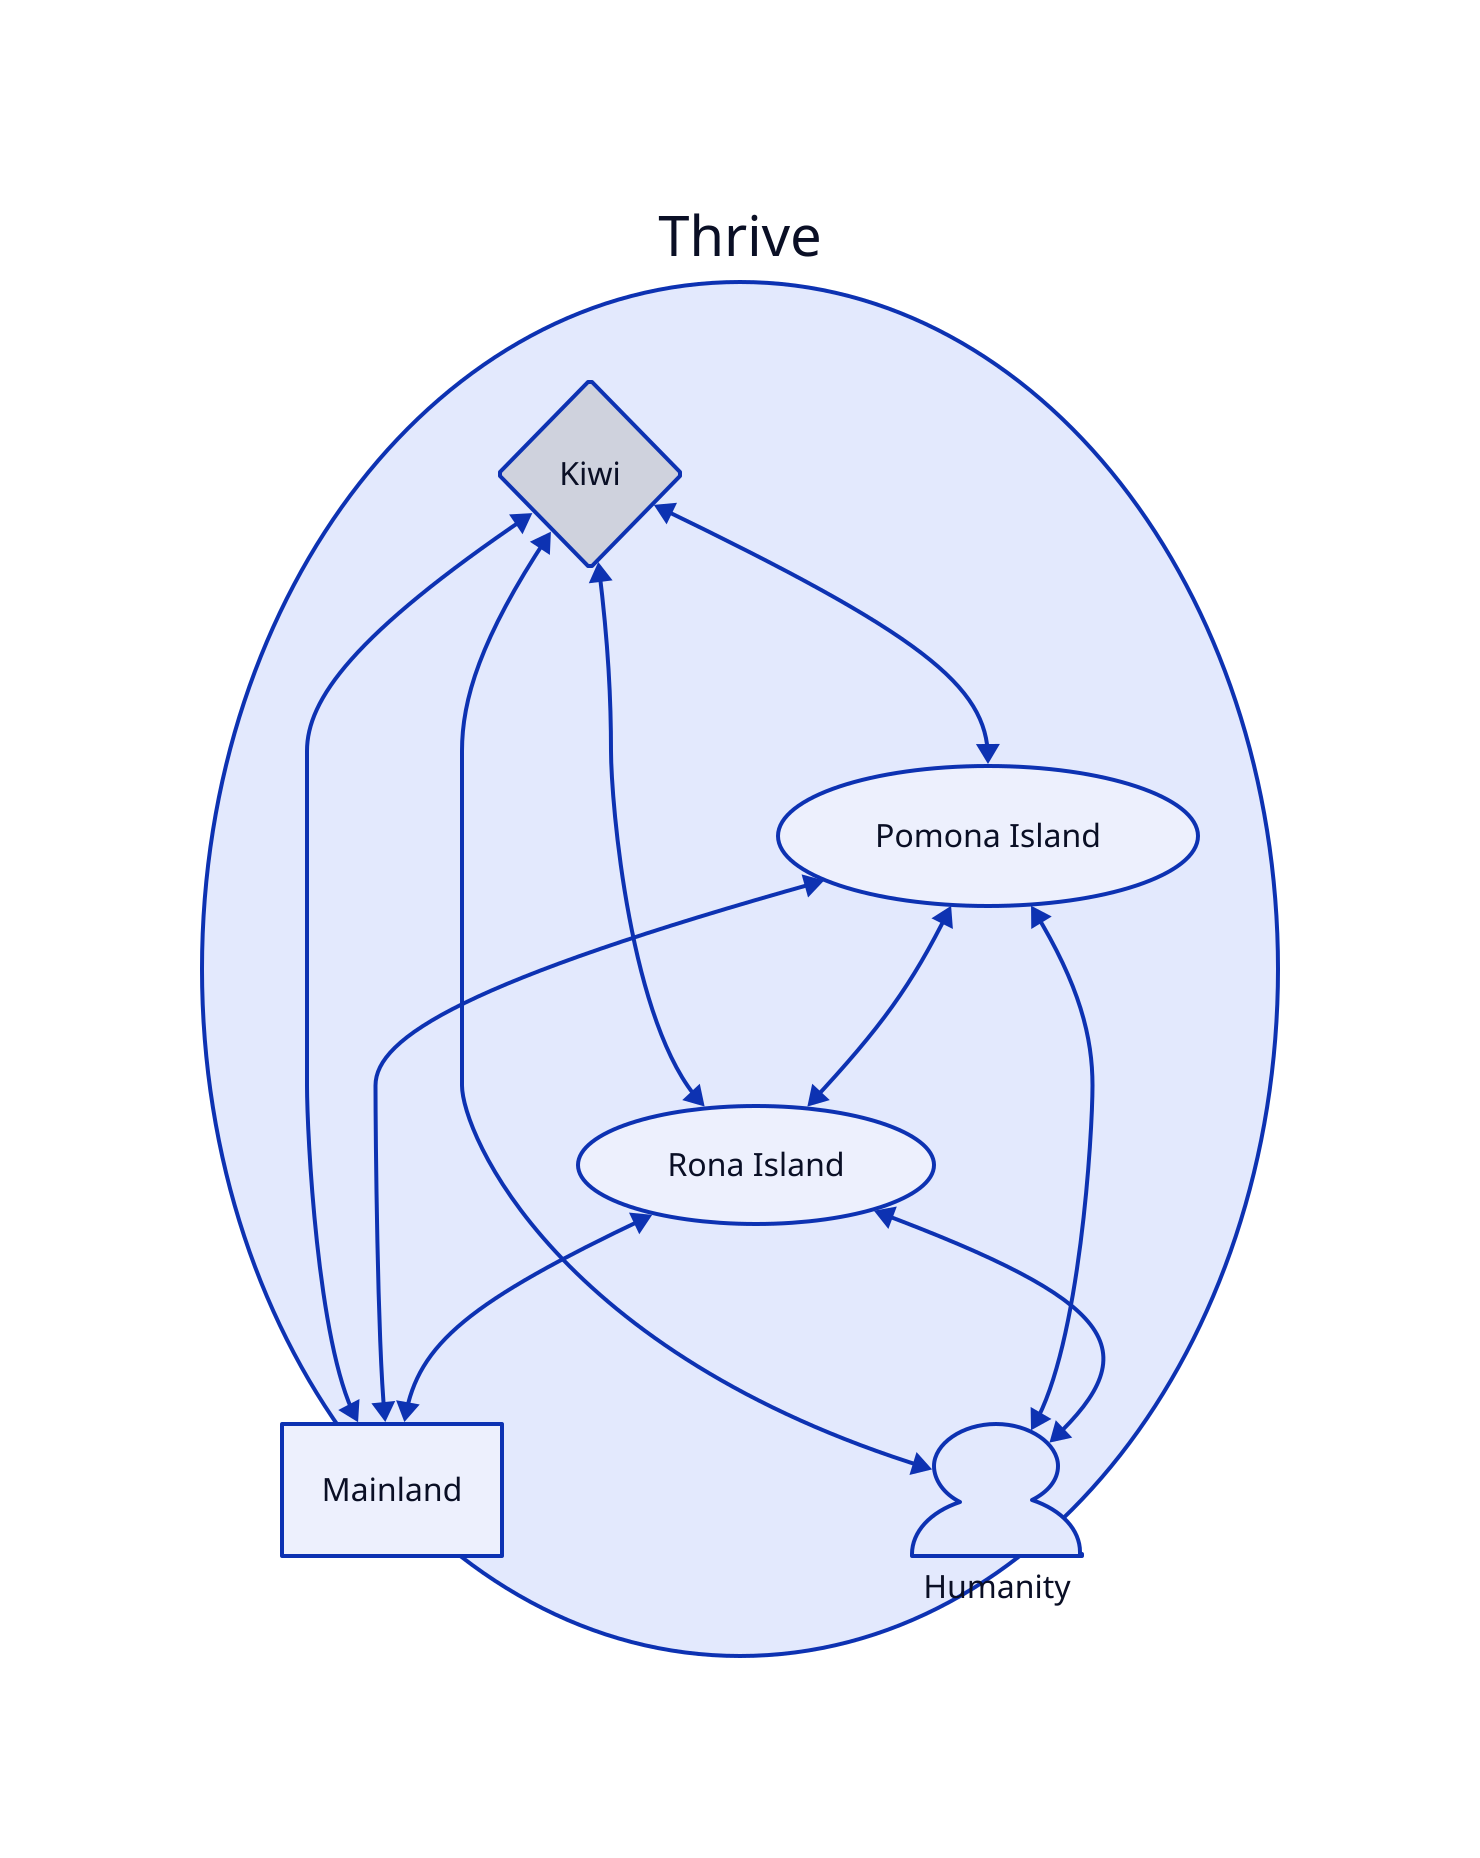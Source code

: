Thrive: {
	p_kiwi: Kiwi
	p_pomona: Pomona Island
	p_rona: Rona Island
	p_mainland: Mainland
	p_people: Humanity

	p_kiwi <-> p_pomona
	p_kiwi <-> p_rona
	p_kiwi <-> p_people
	p_kiwi <-> p_mainland
	p_pomona <-> p_rona
	p_pomona <-> p_people
	p_pomona <-> p_mainland
	p_rona <-> p_people
	p_rona <-> p_mainland

}
Thrive.shape: circle
Thrive.p_kiwi.shape: diamond
Thrive.p_pomona.shape: oval
Thrive.p_rona.shape: oval
Thrive.p_people.shape: person